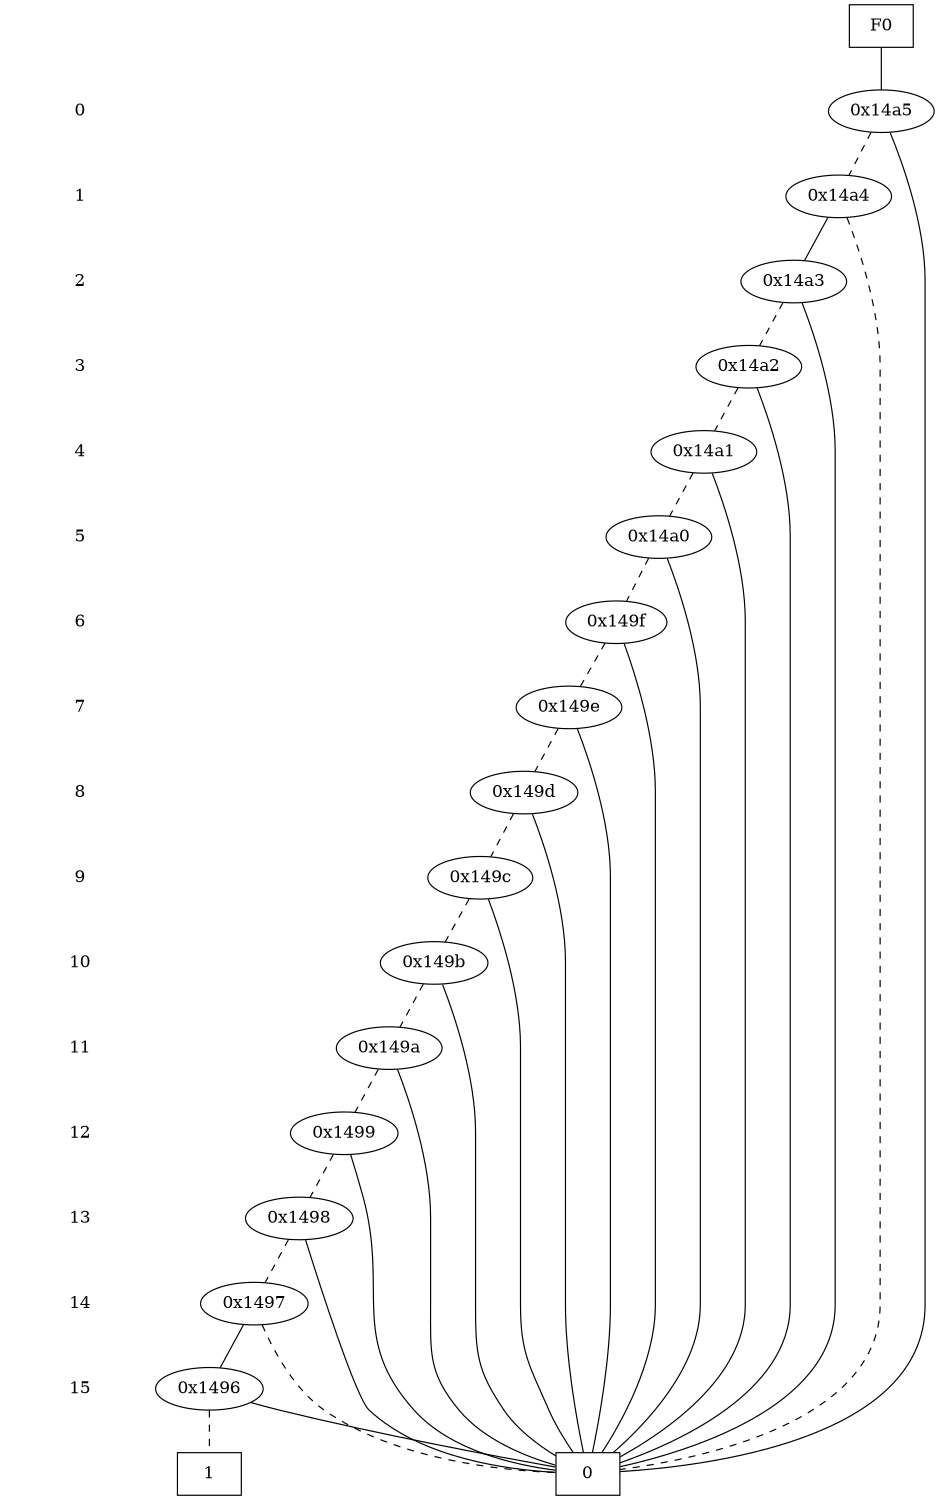 digraph "DD" {
size = "7.5,10"
center = true;
edge [dir = none];
{ node [shape = plaintext];
  edge [style = invis];
  "CONST NODES" [style = invis];
" 0 " -> " 1 " -> " 2 " -> " 3 " -> " 4 " -> " 5 " -> " 6 " -> " 7 " -> " 8 " -> " 9 " -> " 10 " -> " 11 " -> " 12 " -> " 13 " -> " 14 " -> " 15 " -> "CONST NODES"; 
}
{ rank = same; node [shape = box]; edge [style = invis];
"F0"; }
{ rank = same; " 0 ";
"0x14a5";
}
{ rank = same; " 1 ";
"0x14a4";
}
{ rank = same; " 2 ";
"0x14a3";
}
{ rank = same; " 3 ";
"0x14a2";
}
{ rank = same; " 4 ";
"0x14a1";
}
{ rank = same; " 5 ";
"0x14a0";
}
{ rank = same; " 6 ";
"0x149f";
}
{ rank = same; " 7 ";
"0x149e";
}
{ rank = same; " 8 ";
"0x149d";
}
{ rank = same; " 9 ";
"0x149c";
}
{ rank = same; " 10 ";
"0x149b";
}
{ rank = same; " 11 ";
"0x149a";
}
{ rank = same; " 12 ";
"0x1499";
}
{ rank = same; " 13 ";
"0x1498";
}
{ rank = same; " 14 ";
"0x1497";
}
{ rank = same; " 15 ";
"0x1496";
}
{ rank = same; "CONST NODES";
{ node [shape = box]; "0x96b";
"0x96a";
}
}
"F0" -> "0x14a5" [style = solid];
"0x14a5" -> "0x96b";
"0x14a5" -> "0x14a4" [style = dashed];
"0x14a4" -> "0x14a3";
"0x14a4" -> "0x96b" [style = dashed];
"0x14a3" -> "0x96b";
"0x14a3" -> "0x14a2" [style = dashed];
"0x14a2" -> "0x96b";
"0x14a2" -> "0x14a1" [style = dashed];
"0x14a1" -> "0x96b";
"0x14a1" -> "0x14a0" [style = dashed];
"0x14a0" -> "0x96b";
"0x14a0" -> "0x149f" [style = dashed];
"0x149f" -> "0x96b";
"0x149f" -> "0x149e" [style = dashed];
"0x149e" -> "0x96b";
"0x149e" -> "0x149d" [style = dashed];
"0x149d" -> "0x96b";
"0x149d" -> "0x149c" [style = dashed];
"0x149c" -> "0x96b";
"0x149c" -> "0x149b" [style = dashed];
"0x149b" -> "0x96b";
"0x149b" -> "0x149a" [style = dashed];
"0x149a" -> "0x96b";
"0x149a" -> "0x1499" [style = dashed];
"0x1499" -> "0x96b";
"0x1499" -> "0x1498" [style = dashed];
"0x1498" -> "0x96b";
"0x1498" -> "0x1497" [style = dashed];
"0x1497" -> "0x1496";
"0x1497" -> "0x96b" [style = dashed];
"0x1496" -> "0x96b";
"0x1496" -> "0x96a" [style = dashed];
"0x96b" [label = "0"];
"0x96a" [label = "1"];
}

